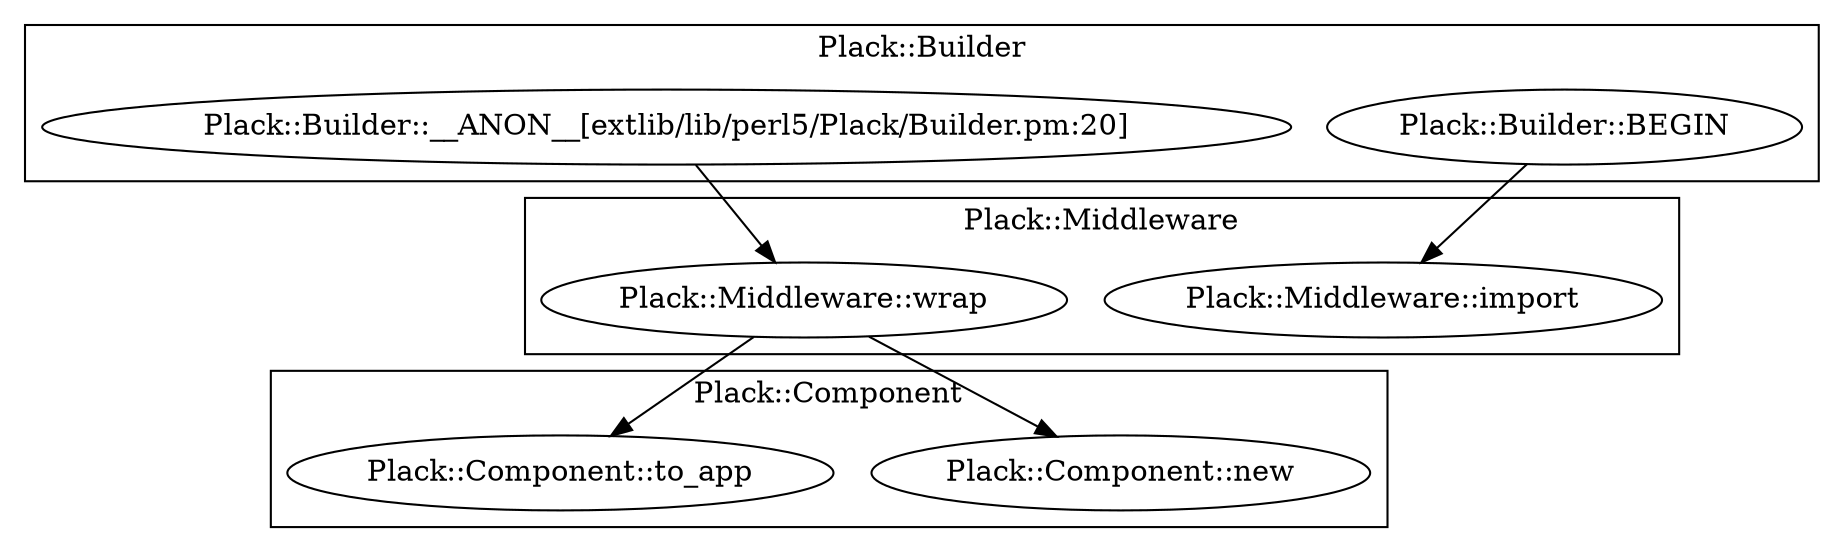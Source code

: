 digraph {
graph [overlap=false]
subgraph cluster_Plack_Component {
	label="Plack::Component";
	"Plack::Component::new";
	"Plack::Component::to_app";
}
subgraph cluster_Plack_Middleware {
	label="Plack::Middleware";
	"Plack::Middleware::import";
	"Plack::Middleware::wrap";
}
subgraph cluster_Plack_Builder {
	label="Plack::Builder";
	"Plack::Builder::BEGIN";
	"Plack::Builder::__ANON__[extlib/lib/perl5/Plack/Builder.pm:20]";
}
"Plack::Builder::__ANON__[extlib/lib/perl5/Plack/Builder.pm:20]" -> "Plack::Middleware::wrap";
"Plack::Middleware::wrap" -> "Plack::Component::to_app";
"Plack::Builder::BEGIN" -> "Plack::Middleware::import";
"Plack::Middleware::wrap" -> "Plack::Component::new";
}
